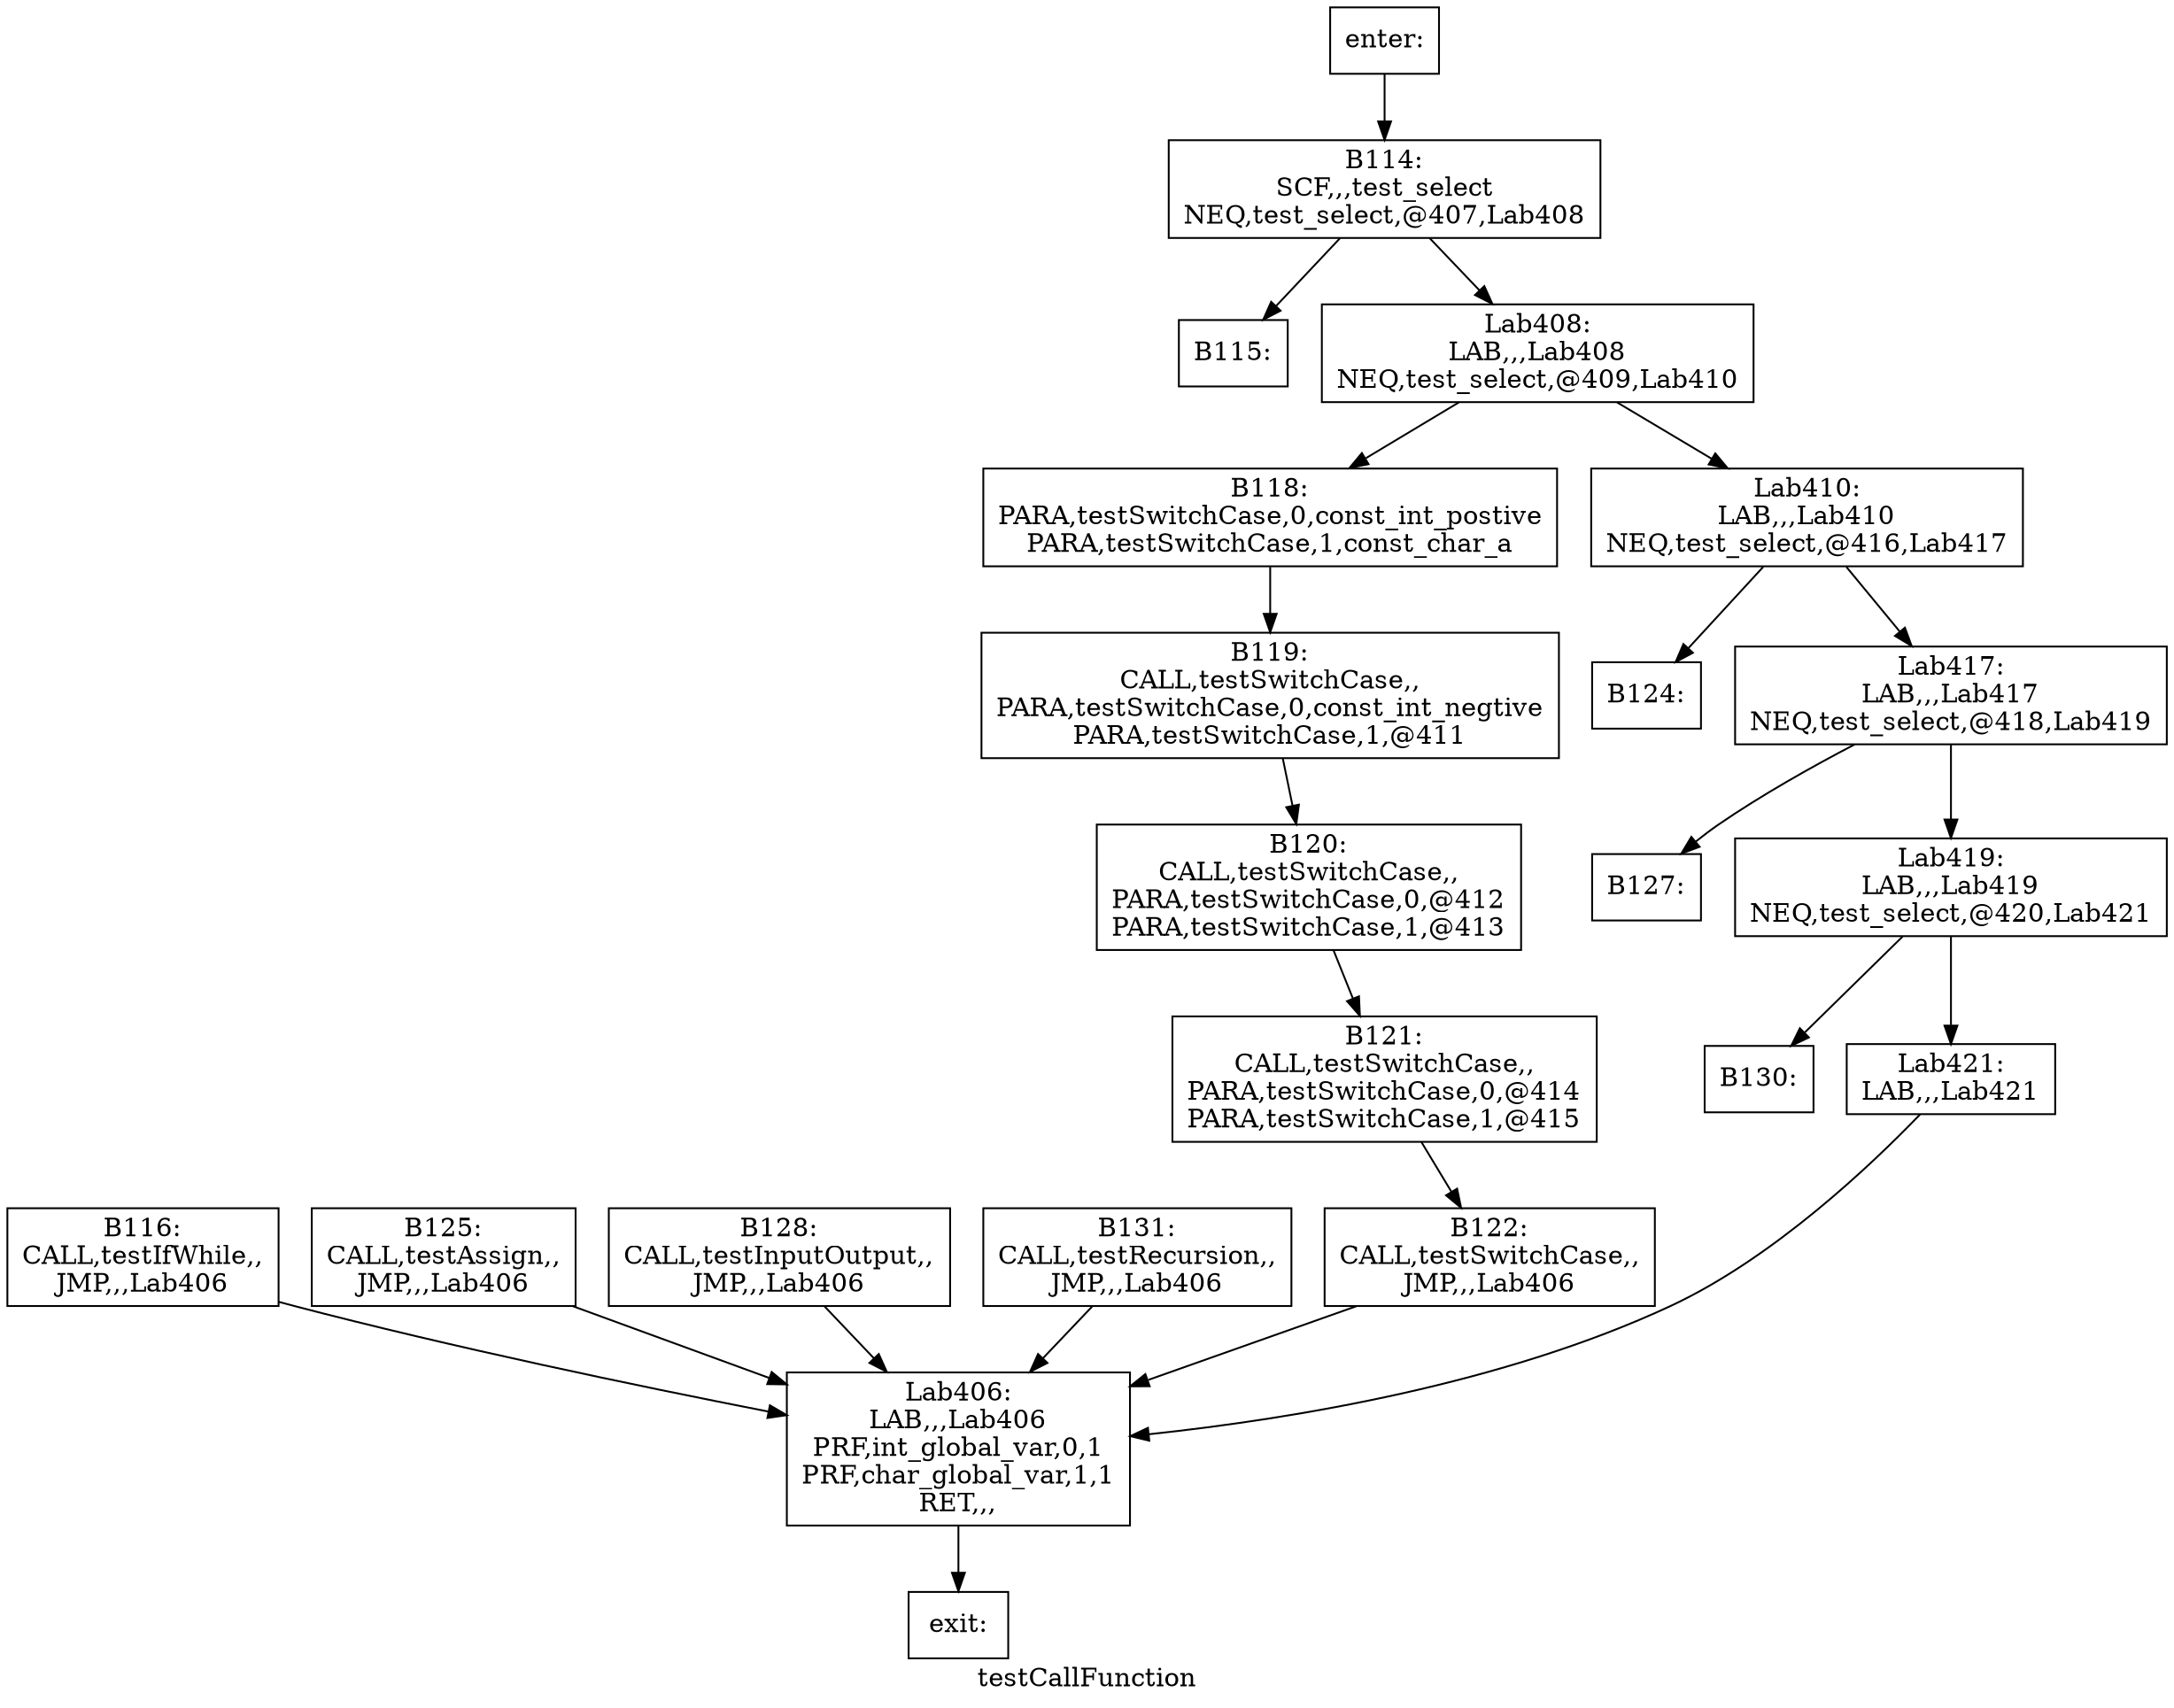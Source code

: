 digraph testCallFunction{
label =testCallFunction
B114[label="B114:\nSCF,,,test_select\nNEQ,test_select,@407,Lab408\n" shape=box]
B115[label="B115:\n" shape=box]
B116[label="B116:\nCALL,testIfWhile,,\nJMP,,,Lab406\n" shape=box]
B118[label="B118:\nPARA,testSwitchCase,0,const_int_postive\nPARA,testSwitchCase,1,const_char_a\n" shape=box]
B119[label="B119:\nCALL,testSwitchCase,,\nPARA,testSwitchCase,0,const_int_negtive\nPARA,testSwitchCase,1,@411\n" shape=box]
B120[label="B120:\nCALL,testSwitchCase,,\nPARA,testSwitchCase,0,@412\nPARA,testSwitchCase,1,@413\n" shape=box]
B121[label="B121:\nCALL,testSwitchCase,,\nPARA,testSwitchCase,0,@414\nPARA,testSwitchCase,1,@415\n" shape=box]
B122[label="B122:\nCALL,testSwitchCase,,\nJMP,,,Lab406\n" shape=box]
B124[label="B124:\n" shape=box]
B125[label="B125:\nCALL,testAssign,,\nJMP,,,Lab406\n" shape=box]
B127[label="B127:\n" shape=box]
B128[label="B128:\nCALL,testInputOutput,,\nJMP,,,Lab406\n" shape=box]
B130[label="B130:\n" shape=box]
B131[label="B131:\nCALL,testRecursion,,\nJMP,,,Lab406\n" shape=box]
Lab406[label="Lab406:\nLAB,,,Lab406\nPRF,int_global_var,0,1\nPRF,char_global_var,1,1\nRET,,,\n" shape=box]
Lab408[label="Lab408:\nLAB,,,Lab408\nNEQ,test_select,@409,Lab410\n" shape=box]
Lab410[label="Lab410:\nLAB,,,Lab410\nNEQ,test_select,@416,Lab417\n" shape=box]
Lab417[label="Lab417:\nLAB,,,Lab417\nNEQ,test_select,@418,Lab419\n" shape=box]
Lab419[label="Lab419:\nLAB,,,Lab419\nNEQ,test_select,@420,Lab421\n" shape=box]
Lab421[label="Lab421:\nLAB,,,Lab421\n" shape=box]
enter[label="enter:\n" shape=box]
exit[label="exit:\n" shape=box]
B114->B115
B114->Lab408
B116->Lab406
B118->B119
B119->B120
B120->B121
B121->B122
B122->Lab406
B125->Lab406
B128->Lab406
B131->Lab406
Lab406->exit
Lab408->B118
Lab408->Lab410
Lab410->B124
Lab410->Lab417
Lab417->B127
Lab417->Lab419
Lab419->B130
Lab419->Lab421
Lab421->Lab406
enter->B114
}

